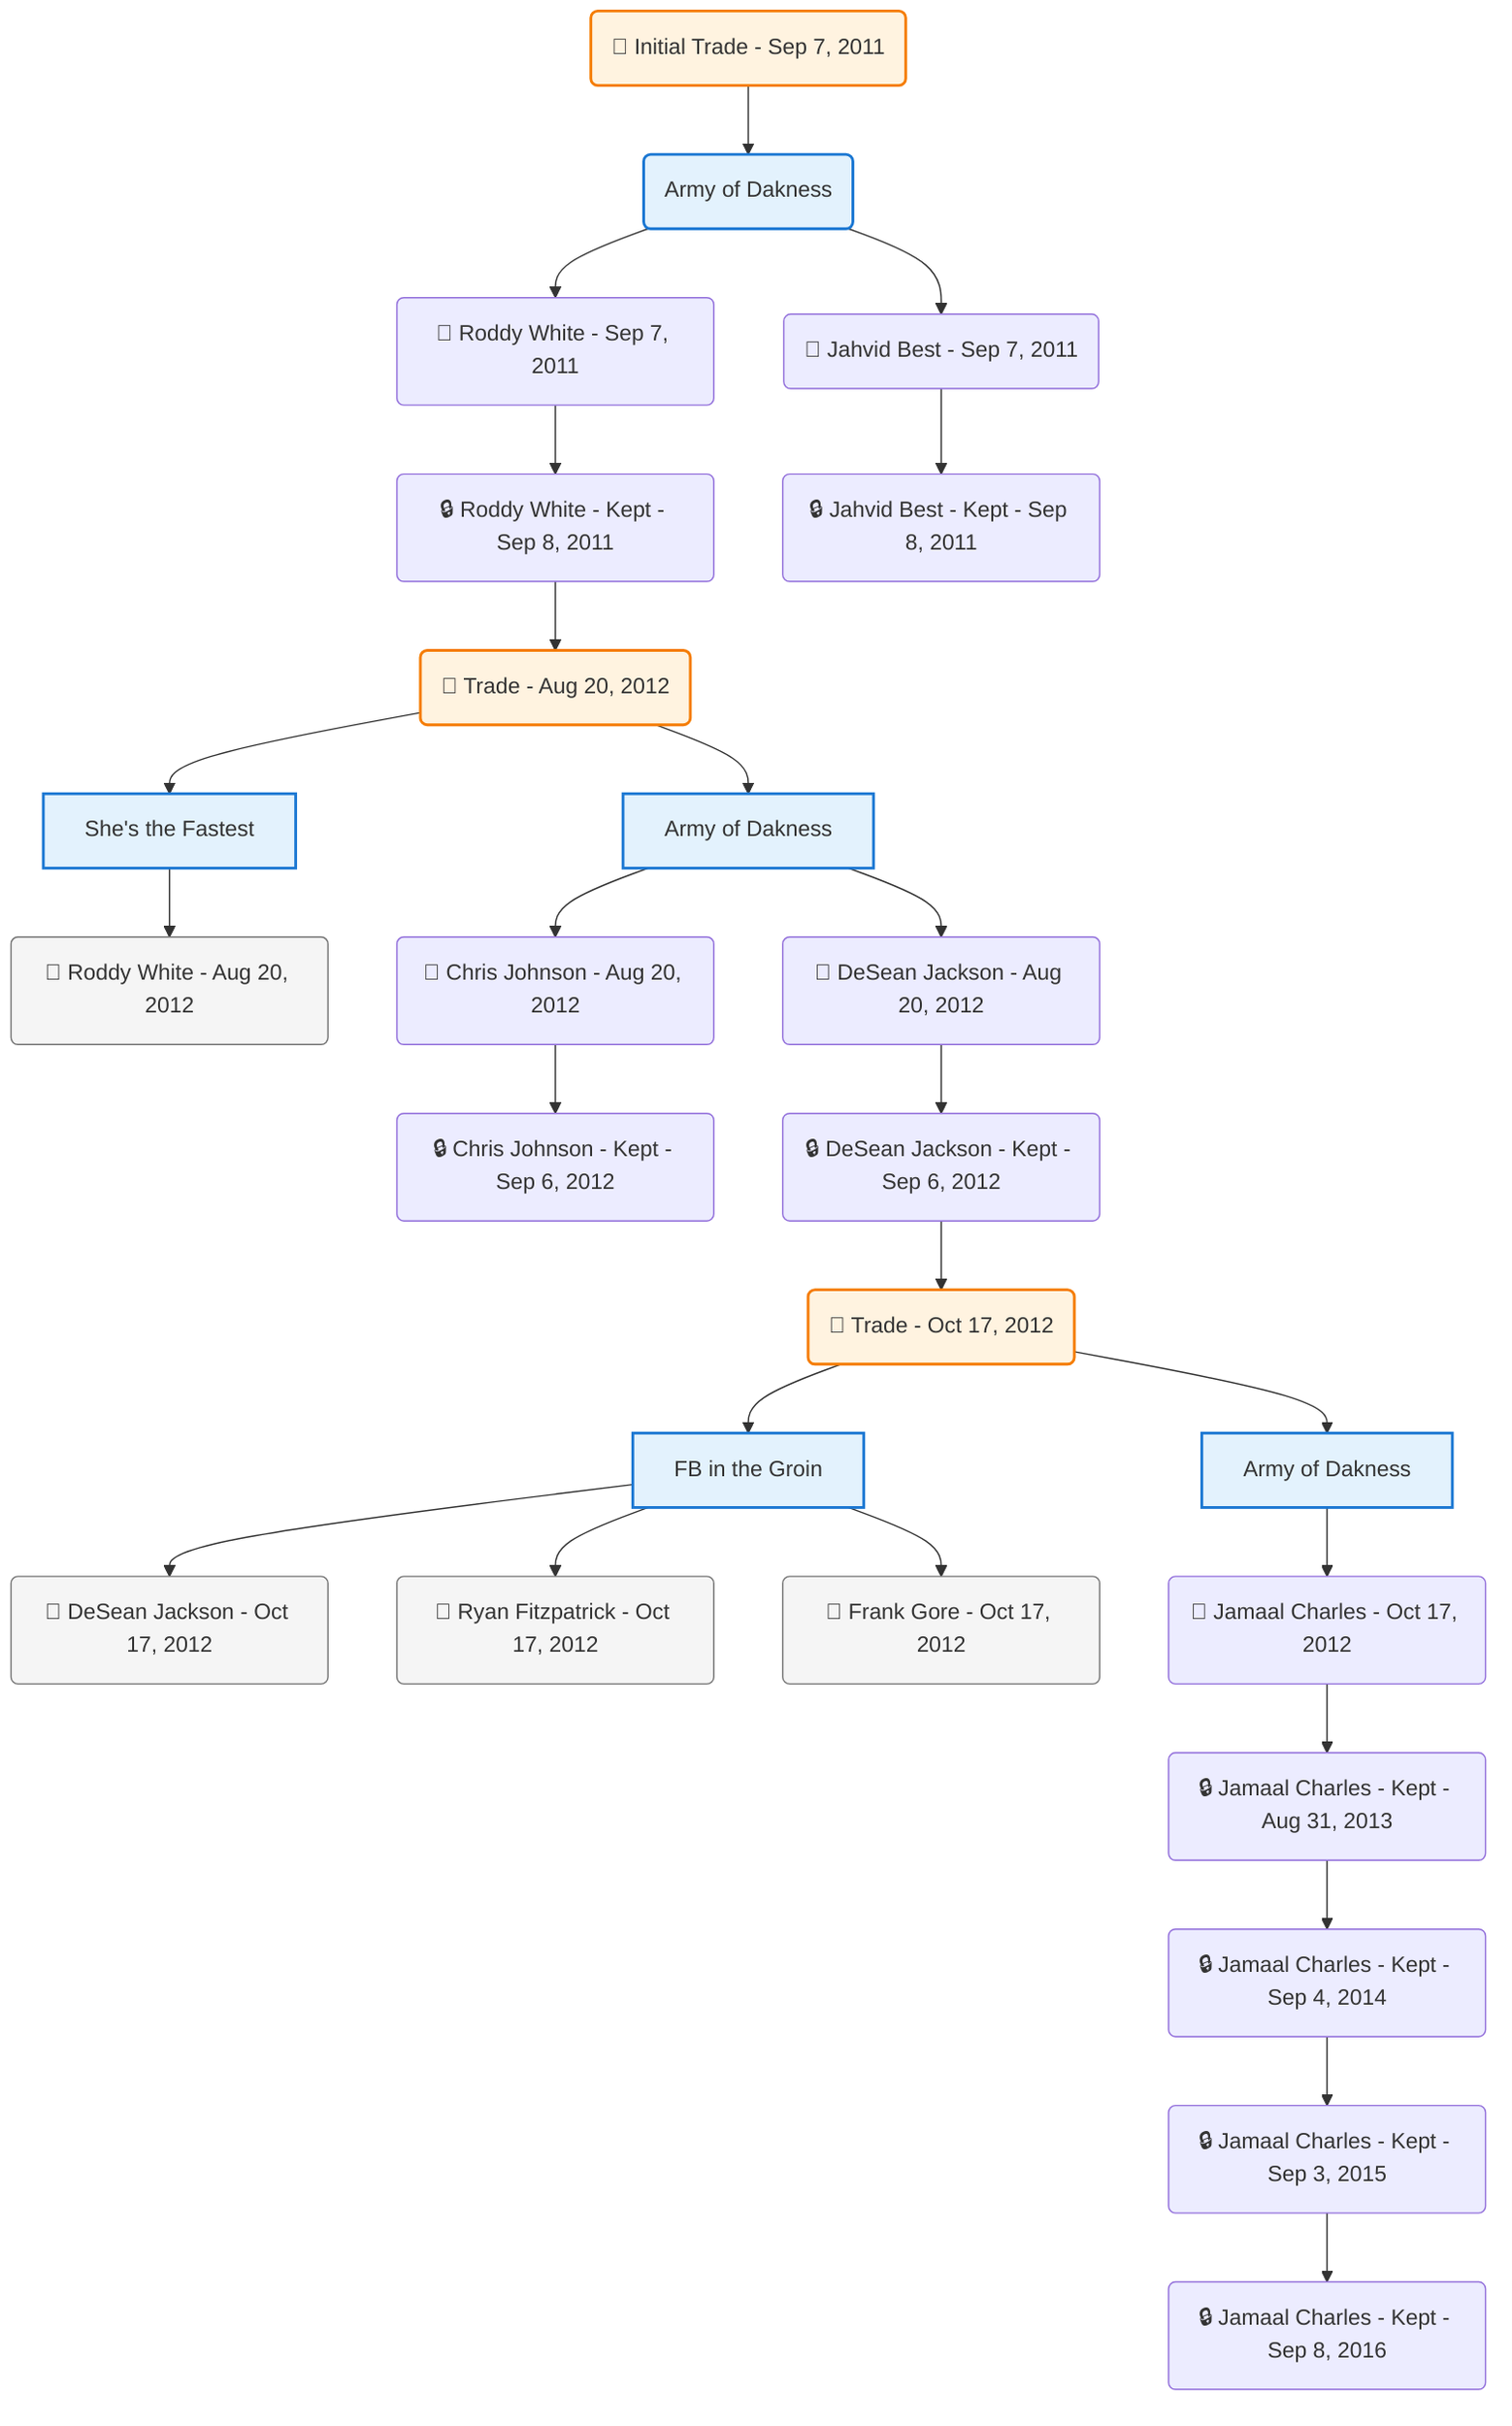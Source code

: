 flowchart TD

    TRADE_MAIN("🔄 Initial Trade - Sep 7, 2011")
    TEAM_1("Army of Dakness")
    NODE_0ed38245-804e-4a14-9c8b-6c37049c4656("🔄 Roddy White - Sep 7, 2011")
    NODE_47401c7e-41b4-40de-b273-b34eadda6068("🔒 Roddy White - Kept - Sep 8, 2011")
    TRADE_776f10c8-b633-44f1-9b69-2c1a3e3960a8_2("🔄 Trade - Aug 20, 2012")
    TEAM_4449259f-64af-44fd-9235-1facc0926234_3["She's the Fastest"]
    NODE_5014c5ff-0cc0-477c-8366-0057daba9002("🔄 Roddy White - Aug 20, 2012")
    TEAM_40f7599b-e68f-4bf4-9553-bf7e10924635_4["Army of Dakness"]
    NODE_0b176d9f-318c-441e-bec5-2f4e158dfe93("🔄 Chris Johnson - Aug 20, 2012")
    NODE_81addb84-242a-4fcd-a569-6a9ca838237b("🔒 Chris Johnson - Kept - Sep 6, 2012")
    NODE_f91646d3-8672-4501-84ce-fee2f323f2a6("🔄 DeSean Jackson - Aug 20, 2012")
    NODE_e3048ae1-bc1e-41e8-aa7b-fa34a4739250("🔒 DeSean Jackson - Kept - Sep 6, 2012")
    TRADE_ff32239c-11a2-47de-ac30-358085860f58_5("🔄 Trade - Oct 17, 2012")
    TEAM_f483ecf1-cd17-4991-854b-e52dfc957b45_6["FB in the Groin"]
    NODE_f301ec06-c3ae-4c5b-bd4f-e38857e847f6("🔄 DeSean Jackson - Oct 17, 2012")
    NODE_d5bfc02b-fa68-4955-b2fa-744ca8ca65c5("🔄 Ryan Fitzpatrick - Oct 17, 2012")
    NODE_01609838-9cca-4021-95a7-8bd0af822f8c("🔄 Frank Gore - Oct 17, 2012")
    TEAM_40f7599b-e68f-4bf4-9553-bf7e10924635_7["Army of Dakness"]
    NODE_4ab42e2d-415b-4e91-a8f1-43842c82961e("🔄 Jamaal Charles - Oct 17, 2012")
    NODE_db7a7e5e-0a51-435c-a499-8b02417c3ce5("🔒 Jamaal Charles - Kept - Aug 31, 2013")
    NODE_dd687d86-b137-4c16-b415-040d34fc8764("🔒 Jamaal Charles - Kept - Sep 4, 2014")
    NODE_e92a08d0-8aae-4bd6-a94d-000fbae0509c("🔒 Jamaal Charles - Kept - Sep 3, 2015")
    NODE_3fbcf390-0c64-433a-af5e-d53998d3cbce("🔒 Jamaal Charles - Kept - Sep 8, 2016")
    NODE_c9ff810d-bee6-4378-8e36-e7f091fa3517("🔄 Jahvid Best - Sep 7, 2011")
    NODE_c02d45e3-f351-4e54-939a-42ea82723ca1("🔒 Jahvid Best - Kept - Sep 8, 2011")

    TRADE_MAIN --> TEAM_1
    TEAM_1 --> NODE_0ed38245-804e-4a14-9c8b-6c37049c4656
    NODE_0ed38245-804e-4a14-9c8b-6c37049c4656 --> NODE_47401c7e-41b4-40de-b273-b34eadda6068
    NODE_47401c7e-41b4-40de-b273-b34eadda6068 --> TRADE_776f10c8-b633-44f1-9b69-2c1a3e3960a8_2
    TRADE_776f10c8-b633-44f1-9b69-2c1a3e3960a8_2 --> TEAM_4449259f-64af-44fd-9235-1facc0926234_3
    TEAM_4449259f-64af-44fd-9235-1facc0926234_3 --> NODE_5014c5ff-0cc0-477c-8366-0057daba9002
    TRADE_776f10c8-b633-44f1-9b69-2c1a3e3960a8_2 --> TEAM_40f7599b-e68f-4bf4-9553-bf7e10924635_4
    TEAM_40f7599b-e68f-4bf4-9553-bf7e10924635_4 --> NODE_0b176d9f-318c-441e-bec5-2f4e158dfe93
    NODE_0b176d9f-318c-441e-bec5-2f4e158dfe93 --> NODE_81addb84-242a-4fcd-a569-6a9ca838237b
    TEAM_40f7599b-e68f-4bf4-9553-bf7e10924635_4 --> NODE_f91646d3-8672-4501-84ce-fee2f323f2a6
    NODE_f91646d3-8672-4501-84ce-fee2f323f2a6 --> NODE_e3048ae1-bc1e-41e8-aa7b-fa34a4739250
    NODE_e3048ae1-bc1e-41e8-aa7b-fa34a4739250 --> TRADE_ff32239c-11a2-47de-ac30-358085860f58_5
    TRADE_ff32239c-11a2-47de-ac30-358085860f58_5 --> TEAM_f483ecf1-cd17-4991-854b-e52dfc957b45_6
    TEAM_f483ecf1-cd17-4991-854b-e52dfc957b45_6 --> NODE_f301ec06-c3ae-4c5b-bd4f-e38857e847f6
    TEAM_f483ecf1-cd17-4991-854b-e52dfc957b45_6 --> NODE_d5bfc02b-fa68-4955-b2fa-744ca8ca65c5
    TEAM_f483ecf1-cd17-4991-854b-e52dfc957b45_6 --> NODE_01609838-9cca-4021-95a7-8bd0af822f8c
    TRADE_ff32239c-11a2-47de-ac30-358085860f58_5 --> TEAM_40f7599b-e68f-4bf4-9553-bf7e10924635_7
    TEAM_40f7599b-e68f-4bf4-9553-bf7e10924635_7 --> NODE_4ab42e2d-415b-4e91-a8f1-43842c82961e
    NODE_4ab42e2d-415b-4e91-a8f1-43842c82961e --> NODE_db7a7e5e-0a51-435c-a499-8b02417c3ce5
    NODE_db7a7e5e-0a51-435c-a499-8b02417c3ce5 --> NODE_dd687d86-b137-4c16-b415-040d34fc8764
    NODE_dd687d86-b137-4c16-b415-040d34fc8764 --> NODE_e92a08d0-8aae-4bd6-a94d-000fbae0509c
    NODE_e92a08d0-8aae-4bd6-a94d-000fbae0509c --> NODE_3fbcf390-0c64-433a-af5e-d53998d3cbce
    TEAM_1 --> NODE_c9ff810d-bee6-4378-8e36-e7f091fa3517
    NODE_c9ff810d-bee6-4378-8e36-e7f091fa3517 --> NODE_c02d45e3-f351-4e54-939a-42ea82723ca1

    %% Node styling
    classDef teamNode fill:#e3f2fd,stroke:#1976d2,stroke-width:2px
    classDef tradeNode fill:#fff3e0,stroke:#f57c00,stroke-width:2px
    classDef playerNode fill:#f3e5f5,stroke:#7b1fa2,stroke-width:1px
    classDef nonRootPlayerNode fill:#f5f5f5,stroke:#757575,stroke-width:1px
    classDef endNode fill:#ffebee,stroke:#c62828,stroke-width:2px
    classDef waiverNode fill:#e8f5e8,stroke:#388e3c,stroke-width:2px
    classDef championshipNode fill:#fff9c4,stroke:#f57f17,stroke-width:3px

    class TEAM_1,TEAM_4449259f-64af-44fd-9235-1facc0926234_3,TEAM_40f7599b-e68f-4bf4-9553-bf7e10924635_4,TEAM_f483ecf1-cd17-4991-854b-e52dfc957b45_6,TEAM_40f7599b-e68f-4bf4-9553-bf7e10924635_7 teamNode
    class NODE_5014c5ff-0cc0-477c-8366-0057daba9002,NODE_f301ec06-c3ae-4c5b-bd4f-e38857e847f6,NODE_d5bfc02b-fa68-4955-b2fa-744ca8ca65c5,NODE_01609838-9cca-4021-95a7-8bd0af822f8c nonRootPlayerNode
    class TRADE_MAIN,TRADE_776f10c8-b633-44f1-9b69-2c1a3e3960a8_2,TRADE_ff32239c-11a2-47de-ac30-358085860f58_5 tradeNode
